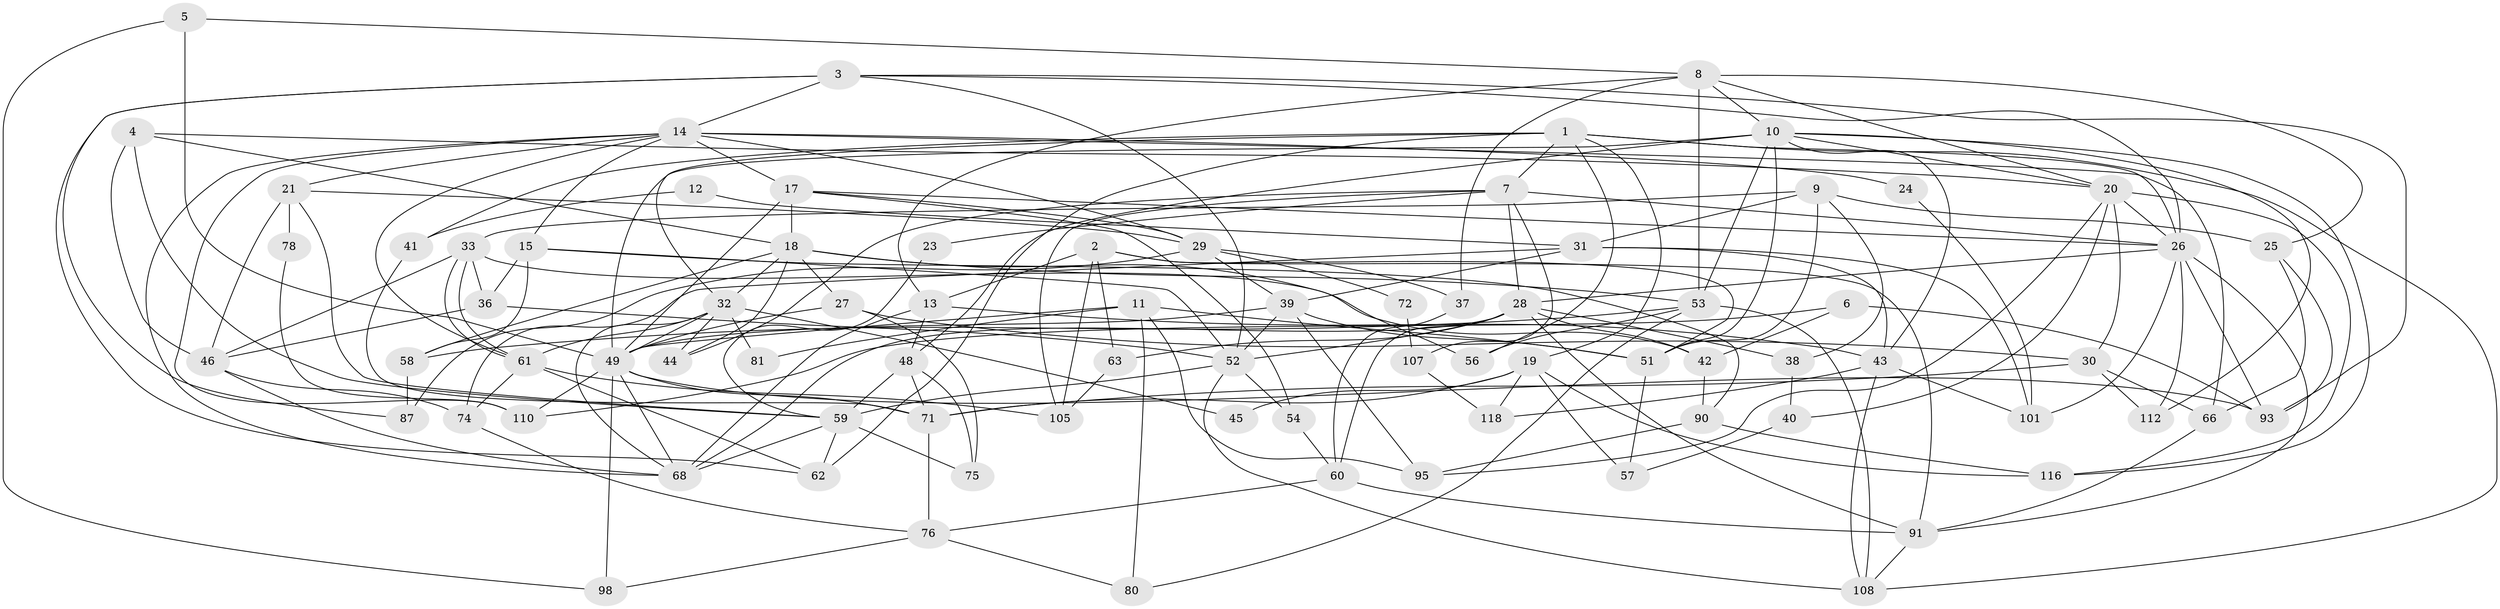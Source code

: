 // Generated by graph-tools (version 1.1) at 2025/52/02/27/25 19:52:04]
// undirected, 80 vertices, 197 edges
graph export_dot {
graph [start="1"]
  node [color=gray90,style=filled];
  1 [super="+94"];
  2 [super="+16"];
  3 [super="+83"];
  4 [super="+97"];
  5;
  6 [super="+103"];
  7 [super="+22"];
  8 [super="+47"];
  9 [super="+34"];
  10 [super="+119"];
  11 [super="+86"];
  12;
  13 [super="+69"];
  14 [super="+99"];
  15 [super="+50"];
  17 [super="+70"];
  18 [super="+55"];
  19 [super="+85"];
  20 [super="+100"];
  21;
  23;
  24;
  25;
  26 [super="+120"];
  27;
  28 [super="+82"];
  29 [super="+117"];
  30 [super="+35"];
  31 [super="+73"];
  32 [super="+113"];
  33;
  36;
  37 [super="+106"];
  38;
  39 [super="+64"];
  40;
  41;
  42;
  43 [super="+67"];
  44;
  45;
  46 [super="+89"];
  48 [super="+114"];
  49 [super="+115"];
  51 [super="+88"];
  52 [super="+84"];
  53 [super="+109"];
  54;
  56;
  57;
  58;
  59 [super="+79"];
  60;
  61 [super="+77"];
  62 [super="+65"];
  63;
  66 [super="+92"];
  68 [super="+104"];
  71 [super="+111"];
  72;
  74;
  75;
  76 [super="+102"];
  78;
  80;
  81;
  87;
  90 [super="+96"];
  91;
  93;
  95;
  98;
  101;
  105;
  107;
  108;
  110;
  112;
  116;
  118;
  1 -- 56;
  1 -- 19;
  1 -- 32;
  1 -- 7;
  1 -- 41;
  1 -- 108;
  1 -- 62;
  1 -- 26;
  2 -- 63;
  2 -- 105;
  2 -- 91;
  2 -- 51;
  2 -- 13;
  3 -- 14;
  3 -- 62;
  3 -- 87;
  3 -- 26;
  3 -- 93;
  3 -- 52;
  4 -- 20;
  4 -- 59;
  4 -- 46;
  4 -- 18;
  5 -- 98;
  5 -- 8;
  5 -- 49;
  6 -- 110;
  6 -- 42;
  6 -- 93;
  7 -- 28;
  7 -- 23;
  7 -- 105;
  7 -- 26;
  7 -- 107;
  7 -- 44;
  8 -- 25;
  8 -- 13;
  8 -- 20;
  8 -- 37;
  8 -- 53;
  8 -- 10;
  9 -- 33;
  9 -- 51;
  9 -- 25;
  9 -- 38;
  9 -- 31;
  10 -- 49;
  10 -- 112;
  10 -- 51;
  10 -- 20;
  10 -- 53;
  10 -- 116;
  10 -- 48;
  10 -- 43;
  11 -- 95;
  11 -- 80;
  11 -- 81;
  11 -- 49;
  11 -- 51;
  12 -- 31;
  12 -- 41;
  13 -- 43;
  13 -- 48;
  13 -- 68;
  14 -- 68;
  14 -- 21;
  14 -- 24;
  14 -- 110;
  14 -- 61;
  14 -- 15;
  14 -- 17;
  14 -- 29;
  14 -- 66;
  15 -- 36;
  15 -- 52;
  15 -- 58;
  15 -- 90;
  17 -- 49;
  17 -- 54;
  17 -- 26;
  17 -- 29;
  17 -- 18 [weight=2];
  18 -- 32;
  18 -- 27;
  18 -- 53;
  18 -- 56;
  18 -- 58;
  18 -- 44;
  19 -- 116;
  19 -- 45;
  19 -- 118;
  19 -- 57;
  19 -- 71;
  20 -- 30;
  20 -- 95;
  20 -- 116;
  20 -- 40;
  20 -- 26;
  21 -- 59;
  21 -- 78;
  21 -- 29;
  21 -- 46;
  23 -- 59;
  24 -- 101;
  25 -- 93;
  25 -- 66;
  26 -- 93;
  26 -- 112;
  26 -- 101;
  26 -- 91;
  26 -- 28;
  27 -- 49;
  27 -- 30;
  27 -- 75;
  28 -- 52;
  28 -- 91;
  28 -- 42;
  28 -- 60;
  28 -- 63;
  28 -- 38;
  28 -- 68;
  29 -- 37;
  29 -- 87;
  29 -- 72;
  29 -- 39;
  30 -- 112;
  30 -- 71;
  30 -- 66;
  31 -- 74;
  31 -- 101;
  31 -- 39;
  31 -- 43;
  32 -- 81;
  32 -- 68;
  32 -- 45;
  32 -- 44;
  32 -- 61;
  32 -- 49;
  33 -- 61;
  33 -- 61;
  33 -- 42;
  33 -- 36;
  33 -- 46;
  36 -- 52;
  36 -- 46;
  37 -- 60;
  38 -- 40;
  39 -- 95;
  39 -- 49;
  39 -- 51;
  39 -- 52;
  40 -- 57;
  41 -- 71;
  42 -- 90;
  43 -- 101;
  43 -- 118;
  43 -- 108;
  46 -- 68;
  46 -- 74;
  48 -- 75;
  48 -- 59;
  48 -- 71;
  49 -- 93;
  49 -- 98;
  49 -- 68;
  49 -- 71;
  49 -- 110;
  51 -- 57;
  52 -- 108;
  52 -- 54;
  52 -- 59;
  53 -- 80;
  53 -- 56;
  53 -- 58;
  53 -- 108;
  54 -- 60;
  58 -- 87;
  59 -- 75;
  59 -- 68;
  59 -- 62;
  60 -- 76;
  60 -- 91;
  61 -- 62;
  61 -- 105;
  61 -- 74;
  63 -- 105;
  66 -- 91;
  71 -- 76;
  72 -- 107;
  74 -- 76;
  76 -- 80;
  76 -- 98;
  78 -- 110;
  90 -- 116;
  90 -- 95;
  91 -- 108;
  107 -- 118;
}
